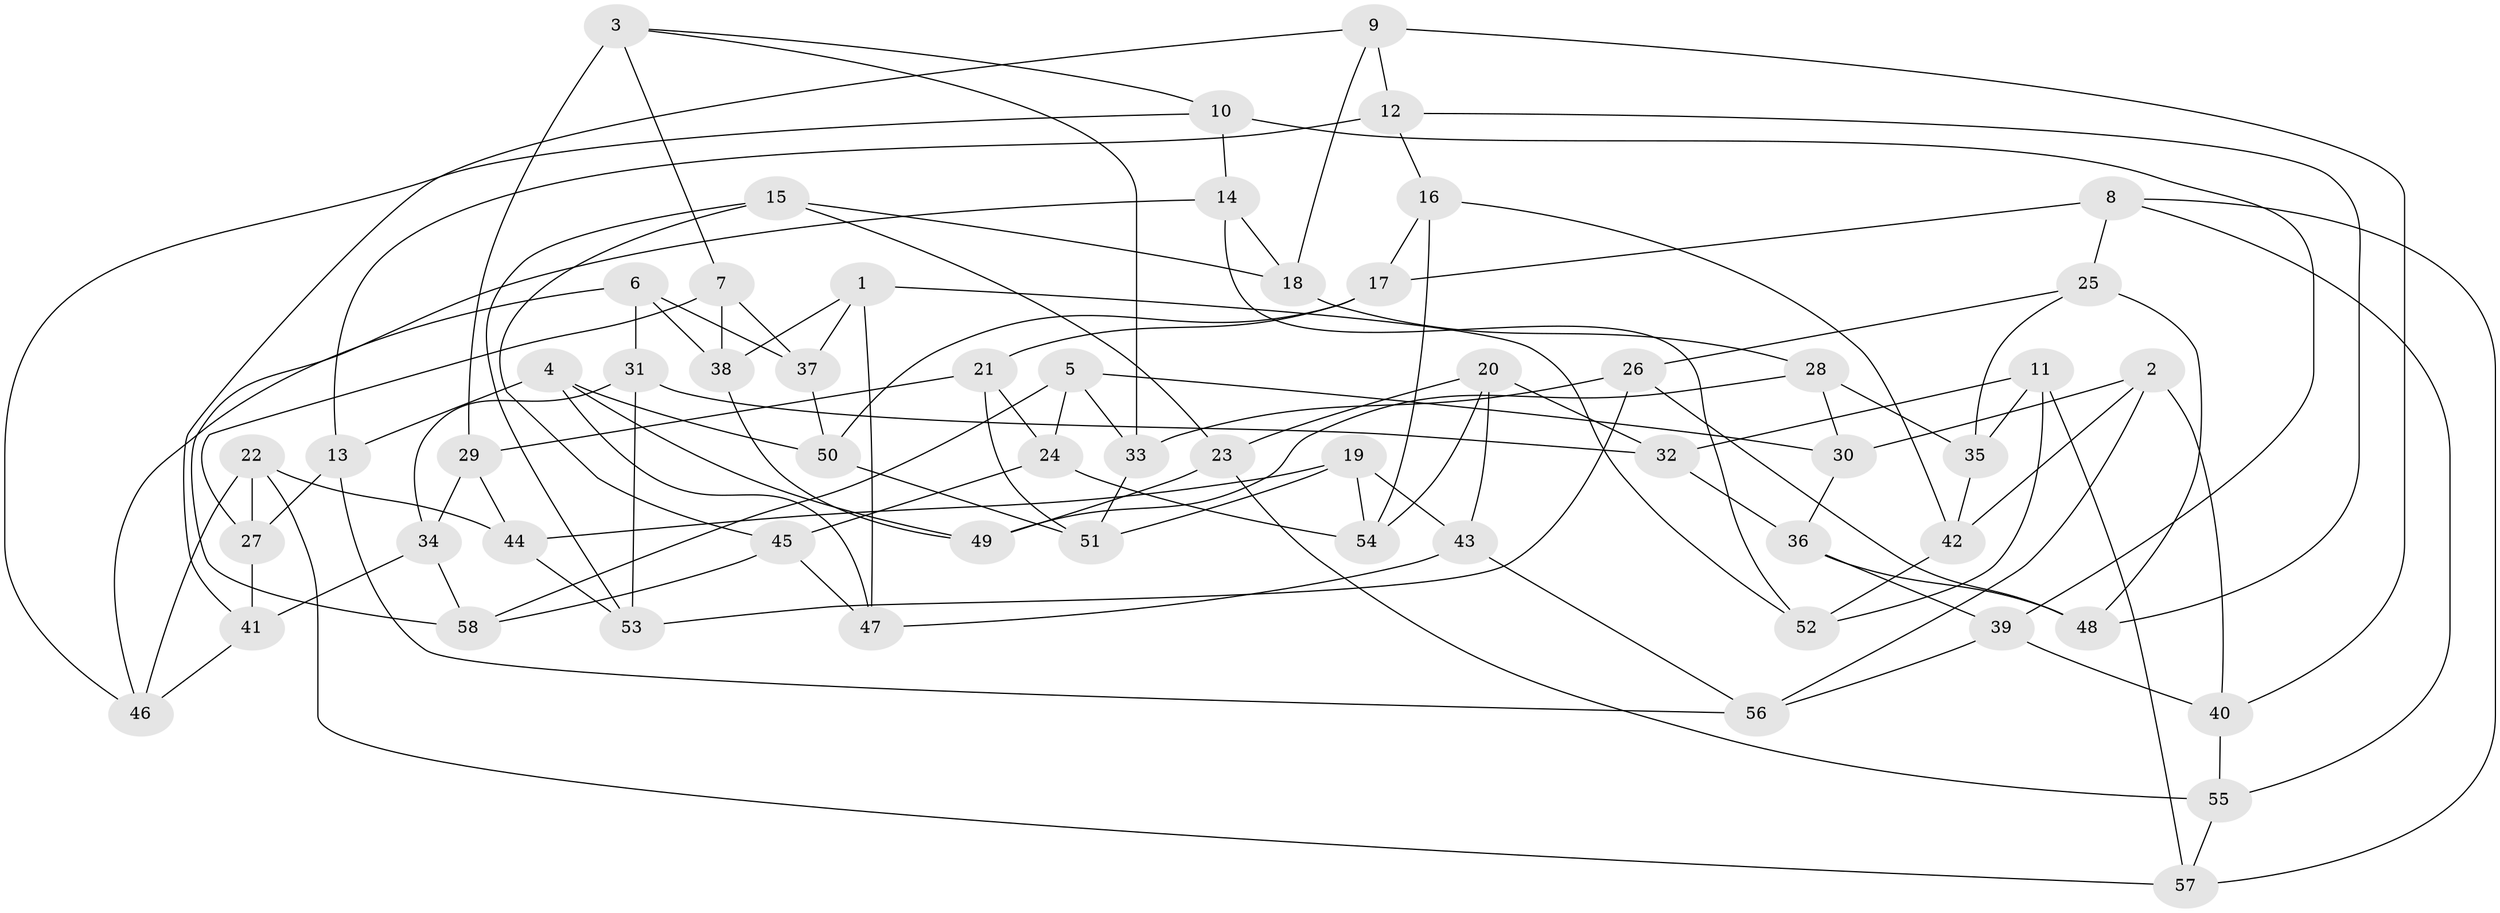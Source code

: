 // Generated by graph-tools (version 1.1) at 2025/11/02/27/25 16:11:50]
// undirected, 58 vertices, 116 edges
graph export_dot {
graph [start="1"]
  node [color=gray90,style=filled];
  1;
  2;
  3;
  4;
  5;
  6;
  7;
  8;
  9;
  10;
  11;
  12;
  13;
  14;
  15;
  16;
  17;
  18;
  19;
  20;
  21;
  22;
  23;
  24;
  25;
  26;
  27;
  28;
  29;
  30;
  31;
  32;
  33;
  34;
  35;
  36;
  37;
  38;
  39;
  40;
  41;
  42;
  43;
  44;
  45;
  46;
  47;
  48;
  49;
  50;
  51;
  52;
  53;
  54;
  55;
  56;
  57;
  58;
  1 -- 47;
  1 -- 37;
  1 -- 38;
  1 -- 52;
  2 -- 56;
  2 -- 40;
  2 -- 42;
  2 -- 30;
  3 -- 10;
  3 -- 33;
  3 -- 7;
  3 -- 29;
  4 -- 49;
  4 -- 47;
  4 -- 50;
  4 -- 13;
  5 -- 24;
  5 -- 30;
  5 -- 33;
  5 -- 58;
  6 -- 46;
  6 -- 31;
  6 -- 38;
  6 -- 37;
  7 -- 37;
  7 -- 27;
  7 -- 38;
  8 -- 25;
  8 -- 55;
  8 -- 17;
  8 -- 57;
  9 -- 41;
  9 -- 18;
  9 -- 12;
  9 -- 40;
  10 -- 46;
  10 -- 39;
  10 -- 14;
  11 -- 57;
  11 -- 35;
  11 -- 52;
  11 -- 32;
  12 -- 13;
  12 -- 16;
  12 -- 48;
  13 -- 27;
  13 -- 56;
  14 -- 18;
  14 -- 52;
  14 -- 58;
  15 -- 18;
  15 -- 53;
  15 -- 45;
  15 -- 23;
  16 -- 42;
  16 -- 17;
  16 -- 54;
  17 -- 21;
  17 -- 50;
  18 -- 28;
  19 -- 54;
  19 -- 44;
  19 -- 51;
  19 -- 43;
  20 -- 32;
  20 -- 23;
  20 -- 54;
  20 -- 43;
  21 -- 24;
  21 -- 29;
  21 -- 51;
  22 -- 27;
  22 -- 57;
  22 -- 46;
  22 -- 44;
  23 -- 49;
  23 -- 55;
  24 -- 45;
  24 -- 54;
  25 -- 48;
  25 -- 26;
  25 -- 35;
  26 -- 48;
  26 -- 53;
  26 -- 33;
  27 -- 41;
  28 -- 49;
  28 -- 30;
  28 -- 35;
  29 -- 44;
  29 -- 34;
  30 -- 36;
  31 -- 53;
  31 -- 34;
  31 -- 32;
  32 -- 36;
  33 -- 51;
  34 -- 41;
  34 -- 58;
  35 -- 42;
  36 -- 39;
  36 -- 48;
  37 -- 50;
  38 -- 49;
  39 -- 56;
  39 -- 40;
  40 -- 55;
  41 -- 46;
  42 -- 52;
  43 -- 47;
  43 -- 56;
  44 -- 53;
  45 -- 47;
  45 -- 58;
  50 -- 51;
  55 -- 57;
}
